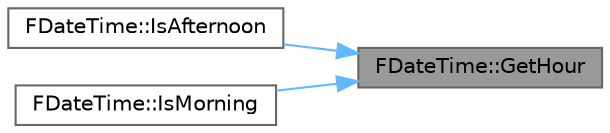 digraph "FDateTime::GetHour"
{
 // INTERACTIVE_SVG=YES
 // LATEX_PDF_SIZE
  bgcolor="transparent";
  edge [fontname=Helvetica,fontsize=10,labelfontname=Helvetica,labelfontsize=10];
  node [fontname=Helvetica,fontsize=10,shape=box,height=0.2,width=0.4];
  rankdir="RL";
  Node1 [id="Node000001",label="FDateTime::GetHour",height=0.2,width=0.4,color="gray40", fillcolor="grey60", style="filled", fontcolor="black",tooltip="Gets this date's hour part in 24-hour clock format (0 to 23)."];
  Node1 -> Node2 [id="edge1_Node000001_Node000002",dir="back",color="steelblue1",style="solid",tooltip=" "];
  Node2 [id="Node000002",label="FDateTime::IsAfternoon",height=0.2,width=0.4,color="grey40", fillcolor="white", style="filled",URL="$d3/da3/structFDateTime.html#ae884ea5fa5fd0ebf781adad29b2c6075",tooltip="Gets whether this date's time is in the afternoon."];
  Node1 -> Node3 [id="edge2_Node000001_Node000003",dir="back",color="steelblue1",style="solid",tooltip=" "];
  Node3 [id="Node000003",label="FDateTime::IsMorning",height=0.2,width=0.4,color="grey40", fillcolor="white", style="filled",URL="$d3/da3/structFDateTime.html#ac81231bd015bd605614175426900b420",tooltip="Gets whether this date's time is in the morning."];
}
